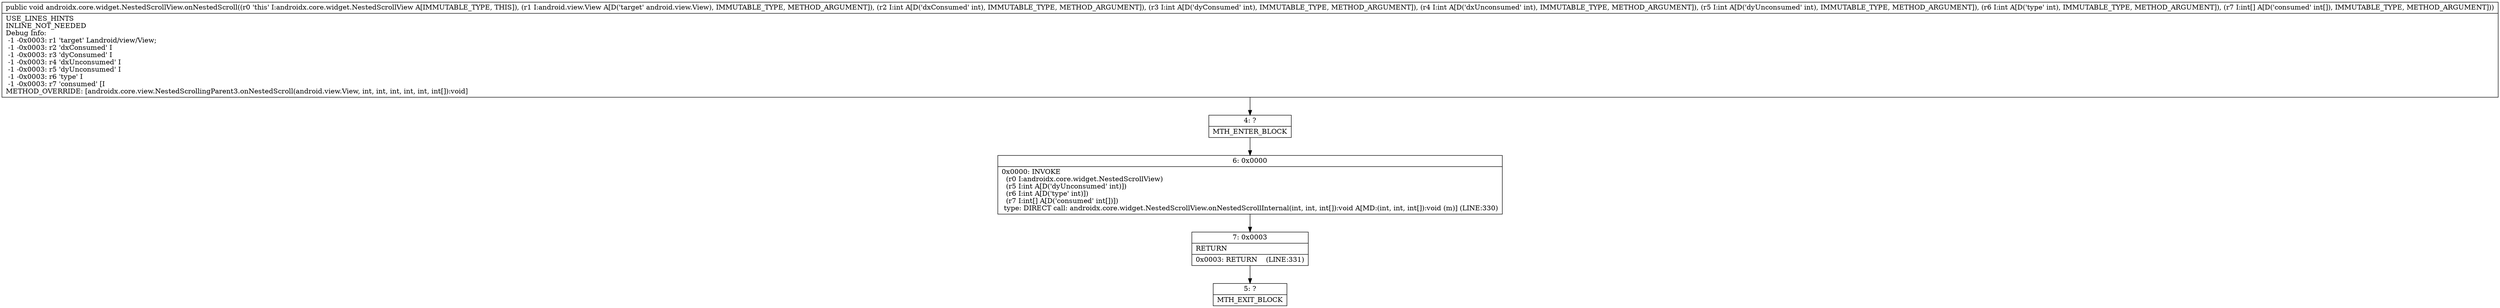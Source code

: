 digraph "CFG forandroidx.core.widget.NestedScrollView.onNestedScroll(Landroid\/view\/View;IIIII[I)V" {
Node_4 [shape=record,label="{4\:\ ?|MTH_ENTER_BLOCK\l}"];
Node_6 [shape=record,label="{6\:\ 0x0000|0x0000: INVOKE  \l  (r0 I:androidx.core.widget.NestedScrollView)\l  (r5 I:int A[D('dyUnconsumed' int)])\l  (r6 I:int A[D('type' int)])\l  (r7 I:int[] A[D('consumed' int[])])\l type: DIRECT call: androidx.core.widget.NestedScrollView.onNestedScrollInternal(int, int, int[]):void A[MD:(int, int, int[]):void (m)] (LINE:330)\l}"];
Node_7 [shape=record,label="{7\:\ 0x0003|RETURN\l|0x0003: RETURN    (LINE:331)\l}"];
Node_5 [shape=record,label="{5\:\ ?|MTH_EXIT_BLOCK\l}"];
MethodNode[shape=record,label="{public void androidx.core.widget.NestedScrollView.onNestedScroll((r0 'this' I:androidx.core.widget.NestedScrollView A[IMMUTABLE_TYPE, THIS]), (r1 I:android.view.View A[D('target' android.view.View), IMMUTABLE_TYPE, METHOD_ARGUMENT]), (r2 I:int A[D('dxConsumed' int), IMMUTABLE_TYPE, METHOD_ARGUMENT]), (r3 I:int A[D('dyConsumed' int), IMMUTABLE_TYPE, METHOD_ARGUMENT]), (r4 I:int A[D('dxUnconsumed' int), IMMUTABLE_TYPE, METHOD_ARGUMENT]), (r5 I:int A[D('dyUnconsumed' int), IMMUTABLE_TYPE, METHOD_ARGUMENT]), (r6 I:int A[D('type' int), IMMUTABLE_TYPE, METHOD_ARGUMENT]), (r7 I:int[] A[D('consumed' int[]), IMMUTABLE_TYPE, METHOD_ARGUMENT]))  | USE_LINES_HINTS\lINLINE_NOT_NEEDED\lDebug Info:\l  \-1 \-0x0003: r1 'target' Landroid\/view\/View;\l  \-1 \-0x0003: r2 'dxConsumed' I\l  \-1 \-0x0003: r3 'dyConsumed' I\l  \-1 \-0x0003: r4 'dxUnconsumed' I\l  \-1 \-0x0003: r5 'dyUnconsumed' I\l  \-1 \-0x0003: r6 'type' I\l  \-1 \-0x0003: r7 'consumed' [I\lMETHOD_OVERRIDE: [androidx.core.view.NestedScrollingParent3.onNestedScroll(android.view.View, int, int, int, int, int, int[]):void]\l}"];
MethodNode -> Node_4;Node_4 -> Node_6;
Node_6 -> Node_7;
Node_7 -> Node_5;
}

